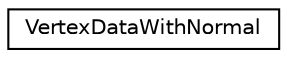 digraph "Graphe hiérarchique des classes"
{
 // LATEX_PDF_SIZE
  edge [fontname="Helvetica",fontsize="10",labelfontname="Helvetica",labelfontsize="10"];
  node [fontname="Helvetica",fontsize="10",shape=record];
  rankdir="LR";
  Node0 [label="VertexDataWithNormal",height=0.2,width=0.4,color="black", fillcolor="white", style="filled",URL="$struct_vertex_data_with_normal.html",tooltip=" "];
}
